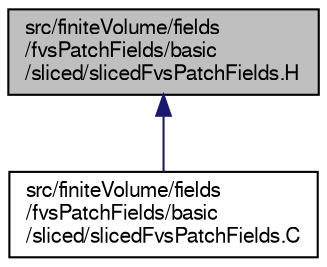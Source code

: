 digraph "src/finiteVolume/fields/fvsPatchFields/basic/sliced/slicedFvsPatchFields.H"
{
  bgcolor="transparent";
  edge [fontname="FreeSans",fontsize="10",labelfontname="FreeSans",labelfontsize="10"];
  node [fontname="FreeSans",fontsize="10",shape=record];
  Node188 [label="src/finiteVolume/fields\l/fvsPatchFields/basic\l/sliced/slicedFvsPatchFields.H",height=0.2,width=0.4,color="black", fillcolor="grey75", style="filled", fontcolor="black"];
  Node188 -> Node189 [dir="back",color="midnightblue",fontsize="10",style="solid",fontname="FreeSans"];
  Node189 [label="src/finiteVolume/fields\l/fvsPatchFields/basic\l/sliced/slicedFvsPatchFields.C",height=0.2,width=0.4,color="black",URL="$a02534.html"];
}
